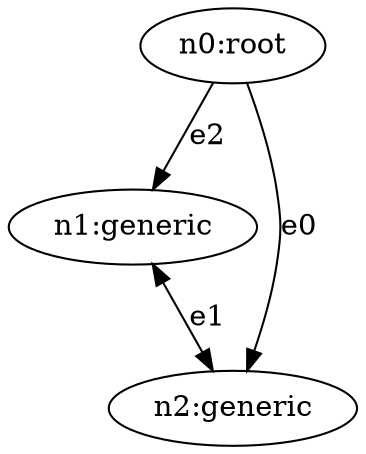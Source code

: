 strict digraph root {
    "n0" [ id="d9ffabc2255244bfb15281fe7121750a", label="n0:root"  ]
    "n1" [ id="182c93bc23a34f9381550e3d658e81f6", label="n1:generic"  ]
    "n2" [ id="9832fcef3c7e40f6bb524b88a1cdbfe8", label="n2:generic"  ]
    "n0" -> "n2" [ id="174fbdc690824b3499f4d1c91ba63826", label="e0" ]
    "n1" -> "n2" [ id="60e20f51c71148e7bf09375b198852db", label="e1", dir="both" ]
    "n0" -> "n1" [ id="5859caad1af148af91f92d36eda4c735", label="e2" ]
}